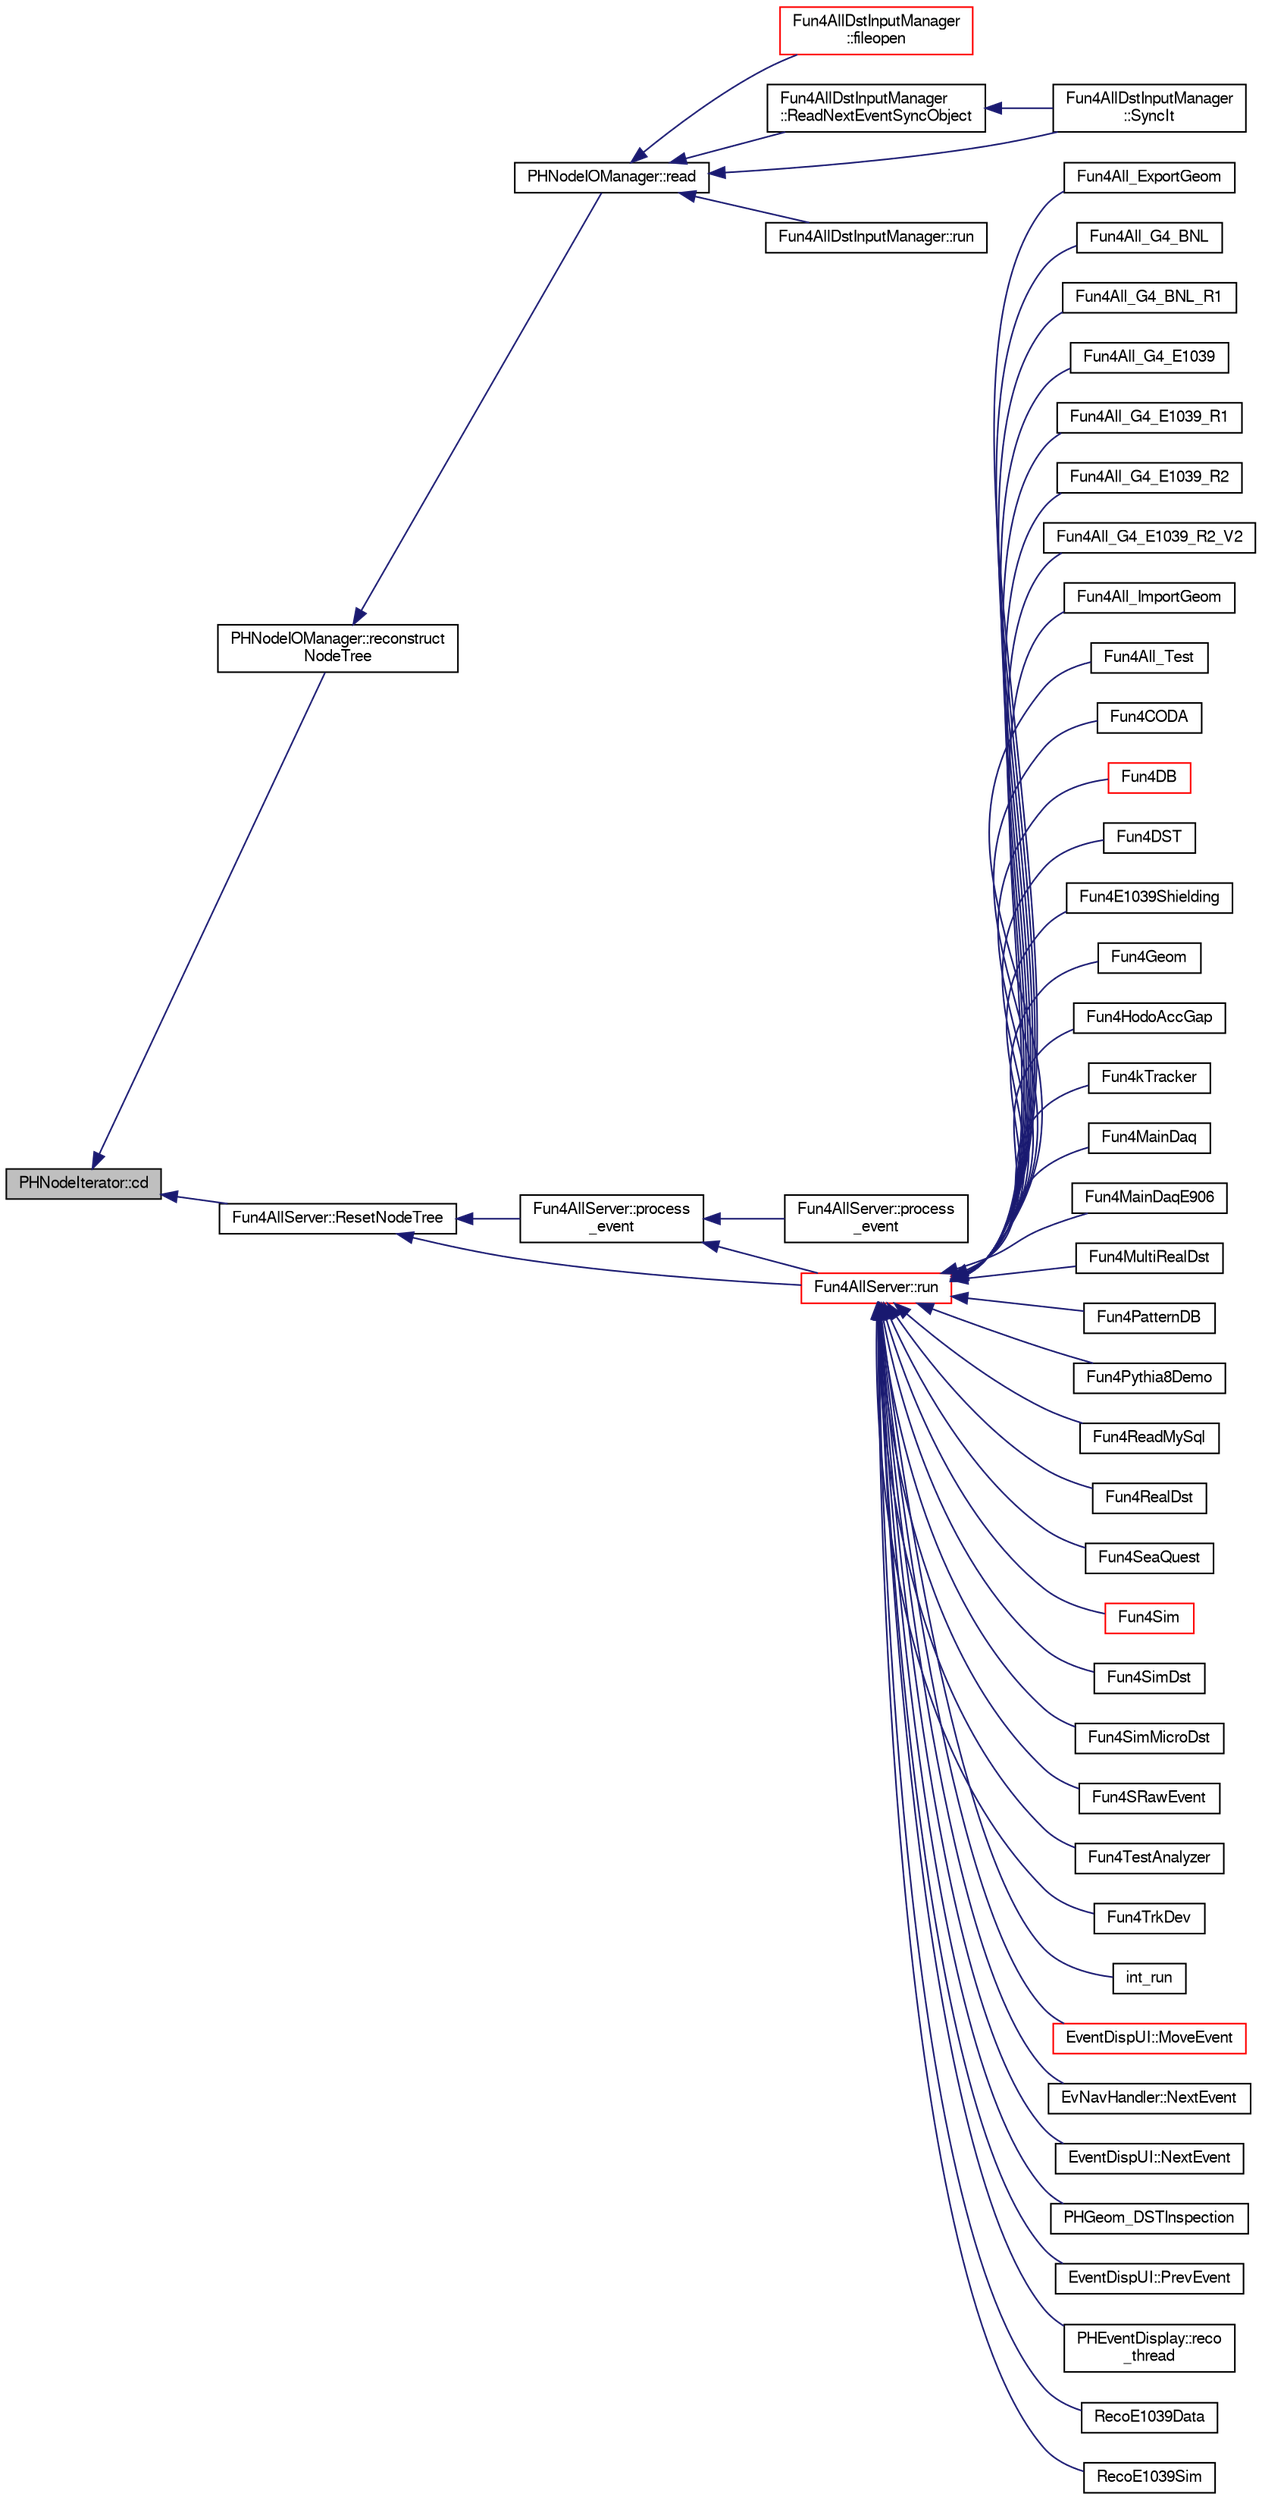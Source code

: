 digraph "PHNodeIterator::cd"
{
  bgcolor="transparent";
  edge [fontname="FreeSans",fontsize="10",labelfontname="FreeSans",labelfontsize="10"];
  node [fontname="FreeSans",fontsize="10",shape=record];
  rankdir="LR";
  Node1 [label="PHNodeIterator::cd",height=0.2,width=0.4,color="black", fillcolor="grey75", style="filled" fontcolor="black"];
  Node1 -> Node2 [dir="back",color="midnightblue",fontsize="10",style="solid",fontname="FreeSans"];
  Node2 [label="PHNodeIOManager::reconstruct\lNodeTree",height=0.2,width=0.4,color="black",URL="$d7/d4d/classPHNodeIOManager.html#a3882997324989c7dd04e9f6b728af7db"];
  Node2 -> Node3 [dir="back",color="midnightblue",fontsize="10",style="solid",fontname="FreeSans"];
  Node3 [label="PHNodeIOManager::read",height=0.2,width=0.4,color="black",URL="$d7/d4d/classPHNodeIOManager.html#a92da4bff2438e94d469011b7720f286f"];
  Node3 -> Node4 [dir="back",color="midnightblue",fontsize="10",style="solid",fontname="FreeSans"];
  Node4 [label="Fun4AllDstInputManager\l::fileopen",height=0.2,width=0.4,color="red",URL="$d7/d0b/classFun4AllDstInputManager.html#a4d32eadb9f77d41387656b87377ef14f"];
  Node3 -> Node5 [dir="back",color="midnightblue",fontsize="10",style="solid",fontname="FreeSans"];
  Node5 [label="Fun4AllDstInputManager\l::ReadNextEventSyncObject",height=0.2,width=0.4,color="black",URL="$d7/d0b/classFun4AllDstInputManager.html#ade26017b627e0e1f1ec0dec62ac7fd52"];
  Node5 -> Node6 [dir="back",color="midnightblue",fontsize="10",style="solid",fontname="FreeSans"];
  Node6 [label="Fun4AllDstInputManager\l::SyncIt",height=0.2,width=0.4,color="black",URL="$d7/d0b/classFun4AllDstInputManager.html#a0244c2edbaa2350038304b09f352c2d0"];
  Node3 -> Node7 [dir="back",color="midnightblue",fontsize="10",style="solid",fontname="FreeSans"];
  Node7 [label="Fun4AllDstInputManager::run",height=0.2,width=0.4,color="black",URL="$d7/d0b/classFun4AllDstInputManager.html#aeafa0248f9050c13fdae1bcb93336d7a"];
  Node3 -> Node6 [dir="back",color="midnightblue",fontsize="10",style="solid",fontname="FreeSans"];
  Node1 -> Node8 [dir="back",color="midnightblue",fontsize="10",style="solid",fontname="FreeSans"];
  Node8 [label="Fun4AllServer::ResetNodeTree",height=0.2,width=0.4,color="black",URL="$da/d29/classFun4AllServer.html#ab2479a9a3e45d51118e308597acd5228"];
  Node8 -> Node9 [dir="back",color="midnightblue",fontsize="10",style="solid",fontname="FreeSans"];
  Node9 [label="Fun4AllServer::process\l_event",height=0.2,width=0.4,color="black",URL="$da/d29/classFun4AllServer.html#a6a65a944dfb40966ace97d35ab1f7942"];
  Node9 -> Node10 [dir="back",color="midnightblue",fontsize="10",style="solid",fontname="FreeSans"];
  Node10 [label="Fun4AllServer::process\l_event",height=0.2,width=0.4,color="black",URL="$da/d29/classFun4AllServer.html#a94738b092fa009fcea45737d8ea41224"];
  Node9 -> Node11 [dir="back",color="midnightblue",fontsize="10",style="solid",fontname="FreeSans"];
  Node11 [label="Fun4AllServer::run",height=0.2,width=0.4,color="red",URL="$da/d29/classFun4AllServer.html#a11bbc8b2f53bc06e0b05ee202dd6372a",tooltip="run n events (0 means up to end of file) "];
  Node11 -> Node12 [dir="back",color="midnightblue",fontsize="10",style="solid",fontname="FreeSans"];
  Node12 [label="Fun4All_ExportGeom",height=0.2,width=0.4,color="black",URL="$df/d51/Fun4All__ExportGeom_8C.html#a582925c51bad38d562cf19e71211adfd",tooltip="get geometry from DST file and output TGeoManager ROOT files or other formats of geometry files ..."];
  Node11 -> Node13 [dir="back",color="midnightblue",fontsize="10",style="solid",fontname="FreeSans"];
  Node13 [label="Fun4All_G4_BNL",height=0.2,width=0.4,color="black",URL="$d9/de0/Fun4All__G4__BNL_8C.html#a62a558c2bb73d1be82a65b16f52ce2e0"];
  Node11 -> Node14 [dir="back",color="midnightblue",fontsize="10",style="solid",fontname="FreeSans"];
  Node14 [label="Fun4All_G4_BNL_R1",height=0.2,width=0.4,color="black",URL="$de/dad/Fun4All__G4__BNL__R1_8C.html#a361be596f3554cfa3d0fc26346c50c31"];
  Node11 -> Node15 [dir="back",color="midnightblue",fontsize="10",style="solid",fontname="FreeSans"];
  Node15 [label="Fun4All_G4_E1039",height=0.2,width=0.4,color="black",URL="$d1/d24/Fun4All__G4__E1039_8C.html#ad81863c21df83a735c57713bc9ec59b1"];
  Node11 -> Node16 [dir="back",color="midnightblue",fontsize="10",style="solid",fontname="FreeSans"];
  Node16 [label="Fun4All_G4_E1039_R1",height=0.2,width=0.4,color="black",URL="$de/d10/Fun4All__G4__E1039__R1_8C.html#aa484b834b55e3114dfd4cd82dcd11831"];
  Node11 -> Node17 [dir="back",color="midnightblue",fontsize="10",style="solid",fontname="FreeSans"];
  Node17 [label="Fun4All_G4_E1039_R2",height=0.2,width=0.4,color="black",URL="$df/d98/Fun4All__G4__E1039__R2_8C.html#a0cc5938b98723b2d5216049aad7edb01"];
  Node11 -> Node18 [dir="back",color="midnightblue",fontsize="10",style="solid",fontname="FreeSans"];
  Node18 [label="Fun4All_G4_E1039_R2_V2",height=0.2,width=0.4,color="black",URL="$d1/d91/Fun4All__G4__E1039__R2__V2_8C.html#a89f8b08cddafb17f4ba14e509a0ca1db"];
  Node11 -> Node19 [dir="back",color="midnightblue",fontsize="10",style="solid",fontname="FreeSans"];
  Node19 [label="Fun4All_ImportGeom",height=0.2,width=0.4,color="black",URL="$d9/d0f/Fun4All__ImportGeom_8C.html#a3388968a8dae60e9eb62b1126f747b6a",tooltip="Read in a Geometry file, and output DST and ROOT TGeo files. "];
  Node11 -> Node20 [dir="back",color="midnightblue",fontsize="10",style="solid",fontname="FreeSans"];
  Node20 [label="Fun4All_Test",height=0.2,width=0.4,color="black",URL="$d5/db4/Fun4All__Test_8C.html#ae69a57ea66fbed58544200f95796a66f"];
  Node11 -> Node21 [dir="back",color="midnightblue",fontsize="10",style="solid",fontname="FreeSans"];
  Node21 [label="Fun4CODA",height=0.2,width=0.4,color="black",URL="$db/dbe/Fun4CODA_8C.html#a1bbee777074605aa2a59ddf9b2b52742"];
  Node11 -> Node22 [dir="back",color="midnightblue",fontsize="10",style="solid",fontname="FreeSans"];
  Node22 [label="Fun4DB",height=0.2,width=0.4,color="red",URL="$df/dc0/Fun4DB_8C.html#a156048b96f7485e3cc410afbc05fc286"];
  Node11 -> Node23 [dir="back",color="midnightblue",fontsize="10",style="solid",fontname="FreeSans"];
  Node23 [label="Fun4DST",height=0.2,width=0.4,color="black",URL="$de/daf/Fun4DST_8C.html#a6a43c5ad028285b022976fa872e60cbc"];
  Node11 -> Node24 [dir="back",color="midnightblue",fontsize="10",style="solid",fontname="FreeSans"];
  Node24 [label="Fun4E1039Shielding",height=0.2,width=0.4,color="black",URL="$d2/d24/Fun4E1039Shielding_8C.html#a42592782dd55d6e219305ff678a00dc2"];
  Node11 -> Node25 [dir="back",color="midnightblue",fontsize="10",style="solid",fontname="FreeSans"];
  Node25 [label="Fun4Geom",height=0.2,width=0.4,color="black",URL="$db/d7c/Fun4DumpGeom_8C.html#ac8b66de3cf15072c6969f76f6b8f7f4c"];
  Node11 -> Node26 [dir="back",color="midnightblue",fontsize="10",style="solid",fontname="FreeSans"];
  Node26 [label="Fun4HodoAccGap",height=0.2,width=0.4,color="black",URL="$d6/d6a/Fun4HodoAccGap_8C.html#a7aaa0687f144d5e7b417d7e9ac5f36da"];
  Node11 -> Node27 [dir="back",color="midnightblue",fontsize="10",style="solid",fontname="FreeSans"];
  Node27 [label="Fun4kTracker",height=0.2,width=0.4,color="black",URL="$dd/d7d/Fun4kTracker_8C.html#abe7052288e4678d0346333383ad821ff"];
  Node11 -> Node28 [dir="back",color="midnightblue",fontsize="10",style="solid",fontname="FreeSans"];
  Node28 [label="Fun4MainDaq",height=0.2,width=0.4,color="black",URL="$df/d6a/e1039-core_2online_2macros_2Fun4MainDaq_8C.html#ab9151bcfc5d35e7a25c9cf86fddd2bd2",tooltip="Fun4MainDaq.C: Fun4all macro to decode the MainDAQ data. "];
  Node11 -> Node29 [dir="back",color="midnightblue",fontsize="10",style="solid",fontname="FreeSans"];
  Node29 [label="Fun4MainDaqE906",height=0.2,width=0.4,color="black",URL="$d1/d6b/Fun4MainDaqE906_8C.html#a3617355b5c033a5635408b1cd8c29c35",tooltip="Fun4MainDaq.C: Fun4all macro to decode the MainDAQ data. "];
  Node11 -> Node30 [dir="back",color="midnightblue",fontsize="10",style="solid",fontname="FreeSans"];
  Node30 [label="Fun4MultiRealDst",height=0.2,width=0.4,color="black",URL="$da/daa/Fun4RealDst_8C.html#aa80eadb6952b5d52a756d7cf52d05770",tooltip="Function to analyze multiple DST files. "];
  Node11 -> Node31 [dir="back",color="midnightblue",fontsize="10",style="solid",fontname="FreeSans"];
  Node31 [label="Fun4PatternDB",height=0.2,width=0.4,color="black",URL="$d7/d66/Fun4PatternDB_8C.html#a9e68afec0dfdd12961d550386529d5eb"];
  Node11 -> Node32 [dir="back",color="midnightblue",fontsize="10",style="solid",fontname="FreeSans"];
  Node32 [label="Fun4Pythia8Demo",height=0.2,width=0.4,color="black",URL="$de/d66/Fun4Pythia8Demo_8C.html#a6a06be36766511c5ad76013c9cbfe5b5"];
  Node11 -> Node33 [dir="back",color="midnightblue",fontsize="10",style="solid",fontname="FreeSans"];
  Node33 [label="Fun4ReadMySql",height=0.2,width=0.4,color="black",URL="$d9/d8c/Fun4ReadMySql_8C.html#a82110168fa15d41b073c27eeadfc0ff3"];
  Node11 -> Node34 [dir="back",color="midnightblue",fontsize="10",style="solid",fontname="FreeSans"];
  Node34 [label="Fun4RealDst",height=0.2,width=0.4,color="black",URL="$da/daa/Fun4RealDst_8C.html#af2bc551d71266cd8c5a6daeea6a861d8",tooltip="Fun4MainDaq.C: Fun4all macro to decode the MainDAQ data. "];
  Node11 -> Node35 [dir="back",color="midnightblue",fontsize="10",style="solid",fontname="FreeSans"];
  Node35 [label="Fun4SeaQuest",height=0.2,width=0.4,color="black",URL="$d6/d4c/Fun4SeaQuest_8C.html#a81bffd149f5c71602cb40eb0f45019c3"];
  Node11 -> Node36 [dir="back",color="midnightblue",fontsize="10",style="solid",fontname="FreeSans"];
  Node36 [label="Fun4Sim",height=0.2,width=0.4,color="red",URL="$d7/d65/e1039-core_2macros_2Fun4Sim_8C.html#a5e9276116ae0064f58b288a1e0e4e3db"];
  Node11 -> Node37 [dir="back",color="midnightblue",fontsize="10",style="solid",fontname="FreeSans"];
  Node37 [label="Fun4SimDst",height=0.2,width=0.4,color="black",URL="$db/dba/Fun4SimDst_8C.html#abf0708efff889232b6c0a7359cfb70ae",tooltip="Fun4SimDst.C: Fun4all macro to analyze the E1039 simulated DST files. "];
  Node11 -> Node38 [dir="back",color="midnightblue",fontsize="10",style="solid",fontname="FreeSans"];
  Node38 [label="Fun4SimMicroDst",height=0.2,width=0.4,color="black",URL="$d6/dac/Fun4SimMicroDst_8C.html#ab980c780491ded824d61247fc1fa6127",tooltip="Fun4SimMicroDst.C: Fun4all macro to analyze you uDST. "];
  Node11 -> Node39 [dir="back",color="midnightblue",fontsize="10",style="solid",fontname="FreeSans"];
  Node39 [label="Fun4SRawEvent",height=0.2,width=0.4,color="black",URL="$d8/de7/Fun4SRawEvent_8C.html#aaa9bb2e956ce860a8cb6e7845bcc4ed5"];
  Node11 -> Node40 [dir="back",color="midnightblue",fontsize="10",style="solid",fontname="FreeSans"];
  Node40 [label="Fun4TestAnalyzer",height=0.2,width=0.4,color="black",URL="$de/d48/Fun4TestAnalyzer_8C.html#af993f3ce438e5ebcb52b97e41124a3db"];
  Node11 -> Node41 [dir="back",color="midnightblue",fontsize="10",style="solid",fontname="FreeSans"];
  Node41 [label="Fun4TrkDev",height=0.2,width=0.4,color="black",URL="$d2/d3a/Fun4TrkDev_8C.html#abd98cf50196a6ad7cb2289d1f0442b73"];
  Node11 -> Node42 [dir="back",color="midnightblue",fontsize="10",style="solid",fontname="FreeSans"];
  Node42 [label="int_run",height=0.2,width=0.4,color="black",URL="$d1/da2/E1039Shielding_2int__run_8C.html#a088590a1a5b93b904ba076de8ca1ef82"];
  Node11 -> Node43 [dir="back",color="midnightblue",fontsize="10",style="solid",fontname="FreeSans"];
  Node43 [label="EventDispUI::MoveEvent",height=0.2,width=0.4,color="red",URL="$d8/d6d/classEventDispUI.html#a56a1055e13ce1e361c85c1820e44a9b3"];
  Node11 -> Node44 [dir="back",color="midnightblue",fontsize="10",style="solid",fontname="FreeSans"];
  Node44 [label="EvNavHandler::NextEvent",height=0.2,width=0.4,color="black",URL="$d2/d99/classEvNavHandler.html#ad5d302e05a2917dbcf1d4b66453b7187"];
  Node11 -> Node45 [dir="back",color="midnightblue",fontsize="10",style="solid",fontname="FreeSans"];
  Node45 [label="EventDispUI::NextEvent",height=0.2,width=0.4,color="black",URL="$d8/d6d/classEventDispUI.html#a93421e77c003c06c1aff15cd2adb1c9a"];
  Node11 -> Node46 [dir="back",color="midnightblue",fontsize="10",style="solid",fontname="FreeSans"];
  Node46 [label="PHGeom_DSTInspection",height=0.2,width=0.4,color="black",URL="$d6/deb/PHGeom__DSTInspection_8C.html#a8a06a40e2950cd31dda512c040049cd0"];
  Node11 -> Node47 [dir="back",color="midnightblue",fontsize="10",style="solid",fontname="FreeSans"];
  Node47 [label="EventDispUI::PrevEvent",height=0.2,width=0.4,color="black",URL="$d8/d6d/classEventDispUI.html#ae9dafaeb3aef27cf0a38037faf17562d"];
  Node11 -> Node48 [dir="back",color="midnightblue",fontsize="10",style="solid",fontname="FreeSans"];
  Node48 [label="PHEventDisplay::reco\l_thread",height=0.2,width=0.4,color="black",URL="$d1/dce/classPHEventDisplay.html#adbfbc3b91e5fae081419271b60e74452"];
  Node11 -> Node49 [dir="back",color="midnightblue",fontsize="10",style="solid",fontname="FreeSans"];
  Node49 [label="RecoE1039Data",height=0.2,width=0.4,color="black",URL="$db/dea/RecoE1039Data_8C.html#a619388c470b52b98a611cb6f18ba24c1"];
  Node11 -> Node50 [dir="back",color="midnightblue",fontsize="10",style="solid",fontname="FreeSans"];
  Node50 [label="RecoE1039Sim",height=0.2,width=0.4,color="black",URL="$d0/d9c/RecoE1039Sim_8C.html#a07edfd7b51752cb53ea50911050a8511"];
  Node8 -> Node11 [dir="back",color="midnightblue",fontsize="10",style="solid",fontname="FreeSans"];
}
